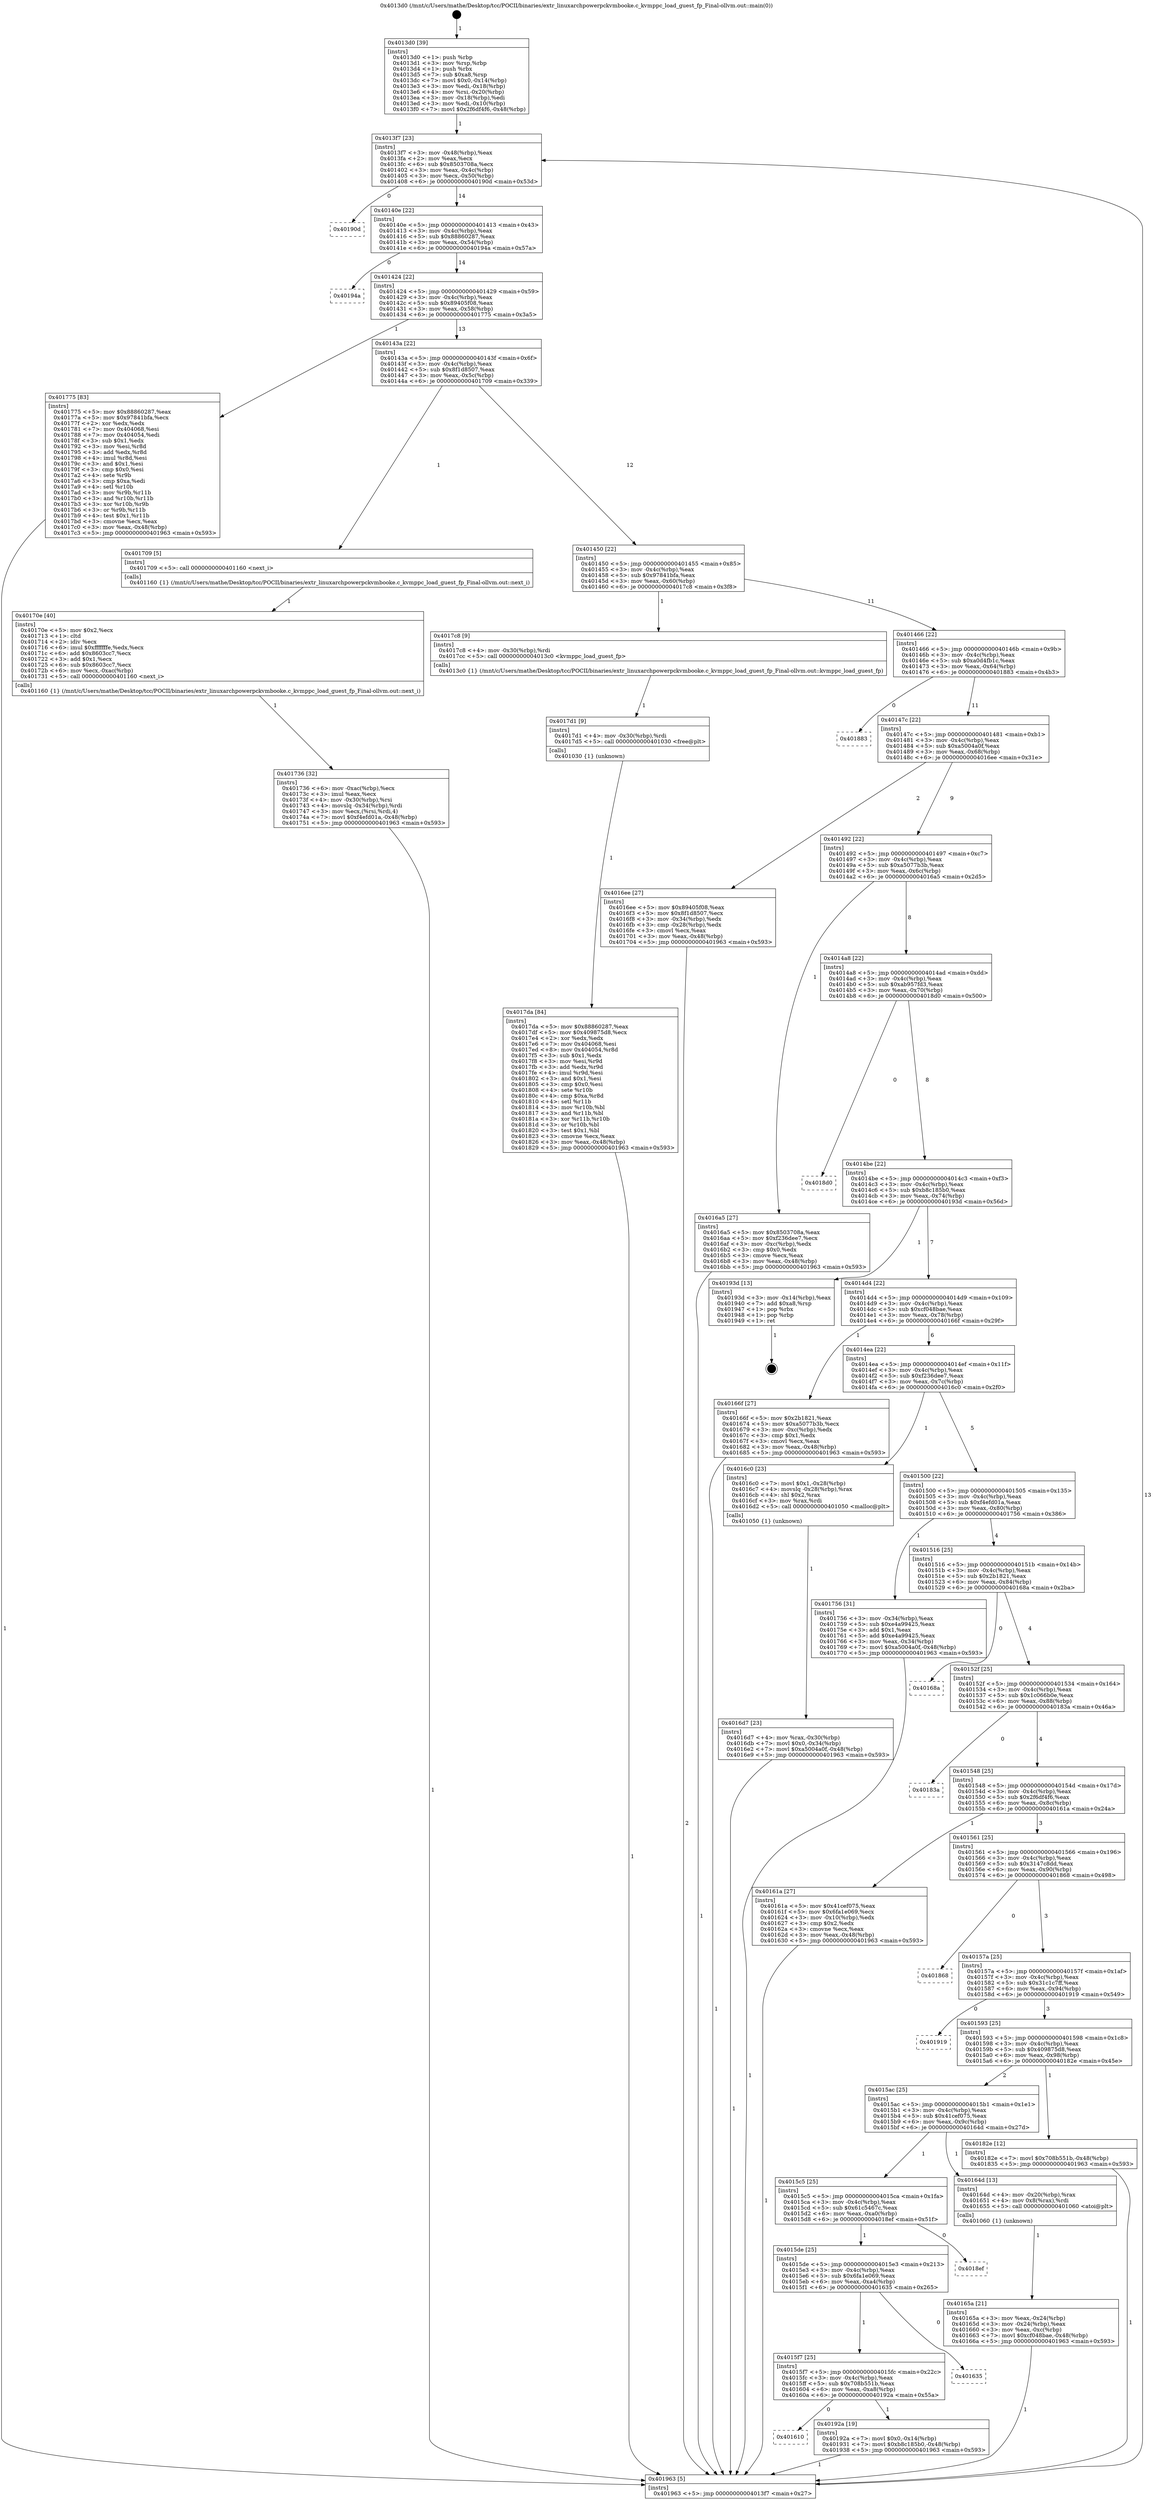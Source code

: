digraph "0x4013d0" {
  label = "0x4013d0 (/mnt/c/Users/mathe/Desktop/tcc/POCII/binaries/extr_linuxarchpowerpckvmbooke.c_kvmppc_load_guest_fp_Final-ollvm.out::main(0))"
  labelloc = "t"
  node[shape=record]

  Entry [label="",width=0.3,height=0.3,shape=circle,fillcolor=black,style=filled]
  "0x4013f7" [label="{
     0x4013f7 [23]\l
     | [instrs]\l
     &nbsp;&nbsp;0x4013f7 \<+3\>: mov -0x48(%rbp),%eax\l
     &nbsp;&nbsp;0x4013fa \<+2\>: mov %eax,%ecx\l
     &nbsp;&nbsp;0x4013fc \<+6\>: sub $0x8503708a,%ecx\l
     &nbsp;&nbsp;0x401402 \<+3\>: mov %eax,-0x4c(%rbp)\l
     &nbsp;&nbsp;0x401405 \<+3\>: mov %ecx,-0x50(%rbp)\l
     &nbsp;&nbsp;0x401408 \<+6\>: je 000000000040190d \<main+0x53d\>\l
  }"]
  "0x40190d" [label="{
     0x40190d\l
  }", style=dashed]
  "0x40140e" [label="{
     0x40140e [22]\l
     | [instrs]\l
     &nbsp;&nbsp;0x40140e \<+5\>: jmp 0000000000401413 \<main+0x43\>\l
     &nbsp;&nbsp;0x401413 \<+3\>: mov -0x4c(%rbp),%eax\l
     &nbsp;&nbsp;0x401416 \<+5\>: sub $0x88860287,%eax\l
     &nbsp;&nbsp;0x40141b \<+3\>: mov %eax,-0x54(%rbp)\l
     &nbsp;&nbsp;0x40141e \<+6\>: je 000000000040194a \<main+0x57a\>\l
  }"]
  Exit [label="",width=0.3,height=0.3,shape=circle,fillcolor=black,style=filled,peripheries=2]
  "0x40194a" [label="{
     0x40194a\l
  }", style=dashed]
  "0x401424" [label="{
     0x401424 [22]\l
     | [instrs]\l
     &nbsp;&nbsp;0x401424 \<+5\>: jmp 0000000000401429 \<main+0x59\>\l
     &nbsp;&nbsp;0x401429 \<+3\>: mov -0x4c(%rbp),%eax\l
     &nbsp;&nbsp;0x40142c \<+5\>: sub $0x89405f08,%eax\l
     &nbsp;&nbsp;0x401431 \<+3\>: mov %eax,-0x58(%rbp)\l
     &nbsp;&nbsp;0x401434 \<+6\>: je 0000000000401775 \<main+0x3a5\>\l
  }"]
  "0x401610" [label="{
     0x401610\l
  }", style=dashed]
  "0x401775" [label="{
     0x401775 [83]\l
     | [instrs]\l
     &nbsp;&nbsp;0x401775 \<+5\>: mov $0x88860287,%eax\l
     &nbsp;&nbsp;0x40177a \<+5\>: mov $0x97841bfa,%ecx\l
     &nbsp;&nbsp;0x40177f \<+2\>: xor %edx,%edx\l
     &nbsp;&nbsp;0x401781 \<+7\>: mov 0x404068,%esi\l
     &nbsp;&nbsp;0x401788 \<+7\>: mov 0x404054,%edi\l
     &nbsp;&nbsp;0x40178f \<+3\>: sub $0x1,%edx\l
     &nbsp;&nbsp;0x401792 \<+3\>: mov %esi,%r8d\l
     &nbsp;&nbsp;0x401795 \<+3\>: add %edx,%r8d\l
     &nbsp;&nbsp;0x401798 \<+4\>: imul %r8d,%esi\l
     &nbsp;&nbsp;0x40179c \<+3\>: and $0x1,%esi\l
     &nbsp;&nbsp;0x40179f \<+3\>: cmp $0x0,%esi\l
     &nbsp;&nbsp;0x4017a2 \<+4\>: sete %r9b\l
     &nbsp;&nbsp;0x4017a6 \<+3\>: cmp $0xa,%edi\l
     &nbsp;&nbsp;0x4017a9 \<+4\>: setl %r10b\l
     &nbsp;&nbsp;0x4017ad \<+3\>: mov %r9b,%r11b\l
     &nbsp;&nbsp;0x4017b0 \<+3\>: and %r10b,%r11b\l
     &nbsp;&nbsp;0x4017b3 \<+3\>: xor %r10b,%r9b\l
     &nbsp;&nbsp;0x4017b6 \<+3\>: or %r9b,%r11b\l
     &nbsp;&nbsp;0x4017b9 \<+4\>: test $0x1,%r11b\l
     &nbsp;&nbsp;0x4017bd \<+3\>: cmovne %ecx,%eax\l
     &nbsp;&nbsp;0x4017c0 \<+3\>: mov %eax,-0x48(%rbp)\l
     &nbsp;&nbsp;0x4017c3 \<+5\>: jmp 0000000000401963 \<main+0x593\>\l
  }"]
  "0x40143a" [label="{
     0x40143a [22]\l
     | [instrs]\l
     &nbsp;&nbsp;0x40143a \<+5\>: jmp 000000000040143f \<main+0x6f\>\l
     &nbsp;&nbsp;0x40143f \<+3\>: mov -0x4c(%rbp),%eax\l
     &nbsp;&nbsp;0x401442 \<+5\>: sub $0x8f1d8507,%eax\l
     &nbsp;&nbsp;0x401447 \<+3\>: mov %eax,-0x5c(%rbp)\l
     &nbsp;&nbsp;0x40144a \<+6\>: je 0000000000401709 \<main+0x339\>\l
  }"]
  "0x40192a" [label="{
     0x40192a [19]\l
     | [instrs]\l
     &nbsp;&nbsp;0x40192a \<+7\>: movl $0x0,-0x14(%rbp)\l
     &nbsp;&nbsp;0x401931 \<+7\>: movl $0xb8c185b0,-0x48(%rbp)\l
     &nbsp;&nbsp;0x401938 \<+5\>: jmp 0000000000401963 \<main+0x593\>\l
  }"]
  "0x401709" [label="{
     0x401709 [5]\l
     | [instrs]\l
     &nbsp;&nbsp;0x401709 \<+5\>: call 0000000000401160 \<next_i\>\l
     | [calls]\l
     &nbsp;&nbsp;0x401160 \{1\} (/mnt/c/Users/mathe/Desktop/tcc/POCII/binaries/extr_linuxarchpowerpckvmbooke.c_kvmppc_load_guest_fp_Final-ollvm.out::next_i)\l
  }"]
  "0x401450" [label="{
     0x401450 [22]\l
     | [instrs]\l
     &nbsp;&nbsp;0x401450 \<+5\>: jmp 0000000000401455 \<main+0x85\>\l
     &nbsp;&nbsp;0x401455 \<+3\>: mov -0x4c(%rbp),%eax\l
     &nbsp;&nbsp;0x401458 \<+5\>: sub $0x97841bfa,%eax\l
     &nbsp;&nbsp;0x40145d \<+3\>: mov %eax,-0x60(%rbp)\l
     &nbsp;&nbsp;0x401460 \<+6\>: je 00000000004017c8 \<main+0x3f8\>\l
  }"]
  "0x4015f7" [label="{
     0x4015f7 [25]\l
     | [instrs]\l
     &nbsp;&nbsp;0x4015f7 \<+5\>: jmp 00000000004015fc \<main+0x22c\>\l
     &nbsp;&nbsp;0x4015fc \<+3\>: mov -0x4c(%rbp),%eax\l
     &nbsp;&nbsp;0x4015ff \<+5\>: sub $0x708b551b,%eax\l
     &nbsp;&nbsp;0x401604 \<+6\>: mov %eax,-0xa8(%rbp)\l
     &nbsp;&nbsp;0x40160a \<+6\>: je 000000000040192a \<main+0x55a\>\l
  }"]
  "0x4017c8" [label="{
     0x4017c8 [9]\l
     | [instrs]\l
     &nbsp;&nbsp;0x4017c8 \<+4\>: mov -0x30(%rbp),%rdi\l
     &nbsp;&nbsp;0x4017cc \<+5\>: call 00000000004013c0 \<kvmppc_load_guest_fp\>\l
     | [calls]\l
     &nbsp;&nbsp;0x4013c0 \{1\} (/mnt/c/Users/mathe/Desktop/tcc/POCII/binaries/extr_linuxarchpowerpckvmbooke.c_kvmppc_load_guest_fp_Final-ollvm.out::kvmppc_load_guest_fp)\l
  }"]
  "0x401466" [label="{
     0x401466 [22]\l
     | [instrs]\l
     &nbsp;&nbsp;0x401466 \<+5\>: jmp 000000000040146b \<main+0x9b\>\l
     &nbsp;&nbsp;0x40146b \<+3\>: mov -0x4c(%rbp),%eax\l
     &nbsp;&nbsp;0x40146e \<+5\>: sub $0xa0d4fb1c,%eax\l
     &nbsp;&nbsp;0x401473 \<+3\>: mov %eax,-0x64(%rbp)\l
     &nbsp;&nbsp;0x401476 \<+6\>: je 0000000000401883 \<main+0x4b3\>\l
  }"]
  "0x401635" [label="{
     0x401635\l
  }", style=dashed]
  "0x401883" [label="{
     0x401883\l
  }", style=dashed]
  "0x40147c" [label="{
     0x40147c [22]\l
     | [instrs]\l
     &nbsp;&nbsp;0x40147c \<+5\>: jmp 0000000000401481 \<main+0xb1\>\l
     &nbsp;&nbsp;0x401481 \<+3\>: mov -0x4c(%rbp),%eax\l
     &nbsp;&nbsp;0x401484 \<+5\>: sub $0xa5004a0f,%eax\l
     &nbsp;&nbsp;0x401489 \<+3\>: mov %eax,-0x68(%rbp)\l
     &nbsp;&nbsp;0x40148c \<+6\>: je 00000000004016ee \<main+0x31e\>\l
  }"]
  "0x4015de" [label="{
     0x4015de [25]\l
     | [instrs]\l
     &nbsp;&nbsp;0x4015de \<+5\>: jmp 00000000004015e3 \<main+0x213\>\l
     &nbsp;&nbsp;0x4015e3 \<+3\>: mov -0x4c(%rbp),%eax\l
     &nbsp;&nbsp;0x4015e6 \<+5\>: sub $0x6fa1e069,%eax\l
     &nbsp;&nbsp;0x4015eb \<+6\>: mov %eax,-0xa4(%rbp)\l
     &nbsp;&nbsp;0x4015f1 \<+6\>: je 0000000000401635 \<main+0x265\>\l
  }"]
  "0x4016ee" [label="{
     0x4016ee [27]\l
     | [instrs]\l
     &nbsp;&nbsp;0x4016ee \<+5\>: mov $0x89405f08,%eax\l
     &nbsp;&nbsp;0x4016f3 \<+5\>: mov $0x8f1d8507,%ecx\l
     &nbsp;&nbsp;0x4016f8 \<+3\>: mov -0x34(%rbp),%edx\l
     &nbsp;&nbsp;0x4016fb \<+3\>: cmp -0x28(%rbp),%edx\l
     &nbsp;&nbsp;0x4016fe \<+3\>: cmovl %ecx,%eax\l
     &nbsp;&nbsp;0x401701 \<+3\>: mov %eax,-0x48(%rbp)\l
     &nbsp;&nbsp;0x401704 \<+5\>: jmp 0000000000401963 \<main+0x593\>\l
  }"]
  "0x401492" [label="{
     0x401492 [22]\l
     | [instrs]\l
     &nbsp;&nbsp;0x401492 \<+5\>: jmp 0000000000401497 \<main+0xc7\>\l
     &nbsp;&nbsp;0x401497 \<+3\>: mov -0x4c(%rbp),%eax\l
     &nbsp;&nbsp;0x40149a \<+5\>: sub $0xa5077b3b,%eax\l
     &nbsp;&nbsp;0x40149f \<+3\>: mov %eax,-0x6c(%rbp)\l
     &nbsp;&nbsp;0x4014a2 \<+6\>: je 00000000004016a5 \<main+0x2d5\>\l
  }"]
  "0x4018ef" [label="{
     0x4018ef\l
  }", style=dashed]
  "0x4016a5" [label="{
     0x4016a5 [27]\l
     | [instrs]\l
     &nbsp;&nbsp;0x4016a5 \<+5\>: mov $0x8503708a,%eax\l
     &nbsp;&nbsp;0x4016aa \<+5\>: mov $0xf236dee7,%ecx\l
     &nbsp;&nbsp;0x4016af \<+3\>: mov -0xc(%rbp),%edx\l
     &nbsp;&nbsp;0x4016b2 \<+3\>: cmp $0x0,%edx\l
     &nbsp;&nbsp;0x4016b5 \<+3\>: cmove %ecx,%eax\l
     &nbsp;&nbsp;0x4016b8 \<+3\>: mov %eax,-0x48(%rbp)\l
     &nbsp;&nbsp;0x4016bb \<+5\>: jmp 0000000000401963 \<main+0x593\>\l
  }"]
  "0x4014a8" [label="{
     0x4014a8 [22]\l
     | [instrs]\l
     &nbsp;&nbsp;0x4014a8 \<+5\>: jmp 00000000004014ad \<main+0xdd\>\l
     &nbsp;&nbsp;0x4014ad \<+3\>: mov -0x4c(%rbp),%eax\l
     &nbsp;&nbsp;0x4014b0 \<+5\>: sub $0xab957fd3,%eax\l
     &nbsp;&nbsp;0x4014b5 \<+3\>: mov %eax,-0x70(%rbp)\l
     &nbsp;&nbsp;0x4014b8 \<+6\>: je 00000000004018d0 \<main+0x500\>\l
  }"]
  "0x4017da" [label="{
     0x4017da [84]\l
     | [instrs]\l
     &nbsp;&nbsp;0x4017da \<+5\>: mov $0x88860287,%eax\l
     &nbsp;&nbsp;0x4017df \<+5\>: mov $0x409875d8,%ecx\l
     &nbsp;&nbsp;0x4017e4 \<+2\>: xor %edx,%edx\l
     &nbsp;&nbsp;0x4017e6 \<+7\>: mov 0x404068,%esi\l
     &nbsp;&nbsp;0x4017ed \<+8\>: mov 0x404054,%r8d\l
     &nbsp;&nbsp;0x4017f5 \<+3\>: sub $0x1,%edx\l
     &nbsp;&nbsp;0x4017f8 \<+3\>: mov %esi,%r9d\l
     &nbsp;&nbsp;0x4017fb \<+3\>: add %edx,%r9d\l
     &nbsp;&nbsp;0x4017fe \<+4\>: imul %r9d,%esi\l
     &nbsp;&nbsp;0x401802 \<+3\>: and $0x1,%esi\l
     &nbsp;&nbsp;0x401805 \<+3\>: cmp $0x0,%esi\l
     &nbsp;&nbsp;0x401808 \<+4\>: sete %r10b\l
     &nbsp;&nbsp;0x40180c \<+4\>: cmp $0xa,%r8d\l
     &nbsp;&nbsp;0x401810 \<+4\>: setl %r11b\l
     &nbsp;&nbsp;0x401814 \<+3\>: mov %r10b,%bl\l
     &nbsp;&nbsp;0x401817 \<+3\>: and %r11b,%bl\l
     &nbsp;&nbsp;0x40181a \<+3\>: xor %r11b,%r10b\l
     &nbsp;&nbsp;0x40181d \<+3\>: or %r10b,%bl\l
     &nbsp;&nbsp;0x401820 \<+3\>: test $0x1,%bl\l
     &nbsp;&nbsp;0x401823 \<+3\>: cmovne %ecx,%eax\l
     &nbsp;&nbsp;0x401826 \<+3\>: mov %eax,-0x48(%rbp)\l
     &nbsp;&nbsp;0x401829 \<+5\>: jmp 0000000000401963 \<main+0x593\>\l
  }"]
  "0x4018d0" [label="{
     0x4018d0\l
  }", style=dashed]
  "0x4014be" [label="{
     0x4014be [22]\l
     | [instrs]\l
     &nbsp;&nbsp;0x4014be \<+5\>: jmp 00000000004014c3 \<main+0xf3\>\l
     &nbsp;&nbsp;0x4014c3 \<+3\>: mov -0x4c(%rbp),%eax\l
     &nbsp;&nbsp;0x4014c6 \<+5\>: sub $0xb8c185b0,%eax\l
     &nbsp;&nbsp;0x4014cb \<+3\>: mov %eax,-0x74(%rbp)\l
     &nbsp;&nbsp;0x4014ce \<+6\>: je 000000000040193d \<main+0x56d\>\l
  }"]
  "0x4017d1" [label="{
     0x4017d1 [9]\l
     | [instrs]\l
     &nbsp;&nbsp;0x4017d1 \<+4\>: mov -0x30(%rbp),%rdi\l
     &nbsp;&nbsp;0x4017d5 \<+5\>: call 0000000000401030 \<free@plt\>\l
     | [calls]\l
     &nbsp;&nbsp;0x401030 \{1\} (unknown)\l
  }"]
  "0x40193d" [label="{
     0x40193d [13]\l
     | [instrs]\l
     &nbsp;&nbsp;0x40193d \<+3\>: mov -0x14(%rbp),%eax\l
     &nbsp;&nbsp;0x401940 \<+7\>: add $0xa8,%rsp\l
     &nbsp;&nbsp;0x401947 \<+1\>: pop %rbx\l
     &nbsp;&nbsp;0x401948 \<+1\>: pop %rbp\l
     &nbsp;&nbsp;0x401949 \<+1\>: ret\l
  }"]
  "0x4014d4" [label="{
     0x4014d4 [22]\l
     | [instrs]\l
     &nbsp;&nbsp;0x4014d4 \<+5\>: jmp 00000000004014d9 \<main+0x109\>\l
     &nbsp;&nbsp;0x4014d9 \<+3\>: mov -0x4c(%rbp),%eax\l
     &nbsp;&nbsp;0x4014dc \<+5\>: sub $0xcf048bae,%eax\l
     &nbsp;&nbsp;0x4014e1 \<+3\>: mov %eax,-0x78(%rbp)\l
     &nbsp;&nbsp;0x4014e4 \<+6\>: je 000000000040166f \<main+0x29f\>\l
  }"]
  "0x401736" [label="{
     0x401736 [32]\l
     | [instrs]\l
     &nbsp;&nbsp;0x401736 \<+6\>: mov -0xac(%rbp),%ecx\l
     &nbsp;&nbsp;0x40173c \<+3\>: imul %eax,%ecx\l
     &nbsp;&nbsp;0x40173f \<+4\>: mov -0x30(%rbp),%rsi\l
     &nbsp;&nbsp;0x401743 \<+4\>: movslq -0x34(%rbp),%rdi\l
     &nbsp;&nbsp;0x401747 \<+3\>: mov %ecx,(%rsi,%rdi,4)\l
     &nbsp;&nbsp;0x40174a \<+7\>: movl $0xf4efd01a,-0x48(%rbp)\l
     &nbsp;&nbsp;0x401751 \<+5\>: jmp 0000000000401963 \<main+0x593\>\l
  }"]
  "0x40166f" [label="{
     0x40166f [27]\l
     | [instrs]\l
     &nbsp;&nbsp;0x40166f \<+5\>: mov $0x2b1821,%eax\l
     &nbsp;&nbsp;0x401674 \<+5\>: mov $0xa5077b3b,%ecx\l
     &nbsp;&nbsp;0x401679 \<+3\>: mov -0xc(%rbp),%edx\l
     &nbsp;&nbsp;0x40167c \<+3\>: cmp $0x1,%edx\l
     &nbsp;&nbsp;0x40167f \<+3\>: cmovl %ecx,%eax\l
     &nbsp;&nbsp;0x401682 \<+3\>: mov %eax,-0x48(%rbp)\l
     &nbsp;&nbsp;0x401685 \<+5\>: jmp 0000000000401963 \<main+0x593\>\l
  }"]
  "0x4014ea" [label="{
     0x4014ea [22]\l
     | [instrs]\l
     &nbsp;&nbsp;0x4014ea \<+5\>: jmp 00000000004014ef \<main+0x11f\>\l
     &nbsp;&nbsp;0x4014ef \<+3\>: mov -0x4c(%rbp),%eax\l
     &nbsp;&nbsp;0x4014f2 \<+5\>: sub $0xf236dee7,%eax\l
     &nbsp;&nbsp;0x4014f7 \<+3\>: mov %eax,-0x7c(%rbp)\l
     &nbsp;&nbsp;0x4014fa \<+6\>: je 00000000004016c0 \<main+0x2f0\>\l
  }"]
  "0x40170e" [label="{
     0x40170e [40]\l
     | [instrs]\l
     &nbsp;&nbsp;0x40170e \<+5\>: mov $0x2,%ecx\l
     &nbsp;&nbsp;0x401713 \<+1\>: cltd\l
     &nbsp;&nbsp;0x401714 \<+2\>: idiv %ecx\l
     &nbsp;&nbsp;0x401716 \<+6\>: imul $0xfffffffe,%edx,%ecx\l
     &nbsp;&nbsp;0x40171c \<+6\>: add $0x8603cc7,%ecx\l
     &nbsp;&nbsp;0x401722 \<+3\>: add $0x1,%ecx\l
     &nbsp;&nbsp;0x401725 \<+6\>: sub $0x8603cc7,%ecx\l
     &nbsp;&nbsp;0x40172b \<+6\>: mov %ecx,-0xac(%rbp)\l
     &nbsp;&nbsp;0x401731 \<+5\>: call 0000000000401160 \<next_i\>\l
     | [calls]\l
     &nbsp;&nbsp;0x401160 \{1\} (/mnt/c/Users/mathe/Desktop/tcc/POCII/binaries/extr_linuxarchpowerpckvmbooke.c_kvmppc_load_guest_fp_Final-ollvm.out::next_i)\l
  }"]
  "0x4016c0" [label="{
     0x4016c0 [23]\l
     | [instrs]\l
     &nbsp;&nbsp;0x4016c0 \<+7\>: movl $0x1,-0x28(%rbp)\l
     &nbsp;&nbsp;0x4016c7 \<+4\>: movslq -0x28(%rbp),%rax\l
     &nbsp;&nbsp;0x4016cb \<+4\>: shl $0x2,%rax\l
     &nbsp;&nbsp;0x4016cf \<+3\>: mov %rax,%rdi\l
     &nbsp;&nbsp;0x4016d2 \<+5\>: call 0000000000401050 \<malloc@plt\>\l
     | [calls]\l
     &nbsp;&nbsp;0x401050 \{1\} (unknown)\l
  }"]
  "0x401500" [label="{
     0x401500 [22]\l
     | [instrs]\l
     &nbsp;&nbsp;0x401500 \<+5\>: jmp 0000000000401505 \<main+0x135\>\l
     &nbsp;&nbsp;0x401505 \<+3\>: mov -0x4c(%rbp),%eax\l
     &nbsp;&nbsp;0x401508 \<+5\>: sub $0xf4efd01a,%eax\l
     &nbsp;&nbsp;0x40150d \<+3\>: mov %eax,-0x80(%rbp)\l
     &nbsp;&nbsp;0x401510 \<+6\>: je 0000000000401756 \<main+0x386\>\l
  }"]
  "0x4016d7" [label="{
     0x4016d7 [23]\l
     | [instrs]\l
     &nbsp;&nbsp;0x4016d7 \<+4\>: mov %rax,-0x30(%rbp)\l
     &nbsp;&nbsp;0x4016db \<+7\>: movl $0x0,-0x34(%rbp)\l
     &nbsp;&nbsp;0x4016e2 \<+7\>: movl $0xa5004a0f,-0x48(%rbp)\l
     &nbsp;&nbsp;0x4016e9 \<+5\>: jmp 0000000000401963 \<main+0x593\>\l
  }"]
  "0x401756" [label="{
     0x401756 [31]\l
     | [instrs]\l
     &nbsp;&nbsp;0x401756 \<+3\>: mov -0x34(%rbp),%eax\l
     &nbsp;&nbsp;0x401759 \<+5\>: sub $0xe4a99425,%eax\l
     &nbsp;&nbsp;0x40175e \<+3\>: add $0x1,%eax\l
     &nbsp;&nbsp;0x401761 \<+5\>: add $0xe4a99425,%eax\l
     &nbsp;&nbsp;0x401766 \<+3\>: mov %eax,-0x34(%rbp)\l
     &nbsp;&nbsp;0x401769 \<+7\>: movl $0xa5004a0f,-0x48(%rbp)\l
     &nbsp;&nbsp;0x401770 \<+5\>: jmp 0000000000401963 \<main+0x593\>\l
  }"]
  "0x401516" [label="{
     0x401516 [25]\l
     | [instrs]\l
     &nbsp;&nbsp;0x401516 \<+5\>: jmp 000000000040151b \<main+0x14b\>\l
     &nbsp;&nbsp;0x40151b \<+3\>: mov -0x4c(%rbp),%eax\l
     &nbsp;&nbsp;0x40151e \<+5\>: sub $0x2b1821,%eax\l
     &nbsp;&nbsp;0x401523 \<+6\>: mov %eax,-0x84(%rbp)\l
     &nbsp;&nbsp;0x401529 \<+6\>: je 000000000040168a \<main+0x2ba\>\l
  }"]
  "0x40165a" [label="{
     0x40165a [21]\l
     | [instrs]\l
     &nbsp;&nbsp;0x40165a \<+3\>: mov %eax,-0x24(%rbp)\l
     &nbsp;&nbsp;0x40165d \<+3\>: mov -0x24(%rbp),%eax\l
     &nbsp;&nbsp;0x401660 \<+3\>: mov %eax,-0xc(%rbp)\l
     &nbsp;&nbsp;0x401663 \<+7\>: movl $0xcf048bae,-0x48(%rbp)\l
     &nbsp;&nbsp;0x40166a \<+5\>: jmp 0000000000401963 \<main+0x593\>\l
  }"]
  "0x40168a" [label="{
     0x40168a\l
  }", style=dashed]
  "0x40152f" [label="{
     0x40152f [25]\l
     | [instrs]\l
     &nbsp;&nbsp;0x40152f \<+5\>: jmp 0000000000401534 \<main+0x164\>\l
     &nbsp;&nbsp;0x401534 \<+3\>: mov -0x4c(%rbp),%eax\l
     &nbsp;&nbsp;0x401537 \<+5\>: sub $0x1c066b0e,%eax\l
     &nbsp;&nbsp;0x40153c \<+6\>: mov %eax,-0x88(%rbp)\l
     &nbsp;&nbsp;0x401542 \<+6\>: je 000000000040183a \<main+0x46a\>\l
  }"]
  "0x4015c5" [label="{
     0x4015c5 [25]\l
     | [instrs]\l
     &nbsp;&nbsp;0x4015c5 \<+5\>: jmp 00000000004015ca \<main+0x1fa\>\l
     &nbsp;&nbsp;0x4015ca \<+3\>: mov -0x4c(%rbp),%eax\l
     &nbsp;&nbsp;0x4015cd \<+5\>: sub $0x61c5467c,%eax\l
     &nbsp;&nbsp;0x4015d2 \<+6\>: mov %eax,-0xa0(%rbp)\l
     &nbsp;&nbsp;0x4015d8 \<+6\>: je 00000000004018ef \<main+0x51f\>\l
  }"]
  "0x40183a" [label="{
     0x40183a\l
  }", style=dashed]
  "0x401548" [label="{
     0x401548 [25]\l
     | [instrs]\l
     &nbsp;&nbsp;0x401548 \<+5\>: jmp 000000000040154d \<main+0x17d\>\l
     &nbsp;&nbsp;0x40154d \<+3\>: mov -0x4c(%rbp),%eax\l
     &nbsp;&nbsp;0x401550 \<+5\>: sub $0x2f6df4f6,%eax\l
     &nbsp;&nbsp;0x401555 \<+6\>: mov %eax,-0x8c(%rbp)\l
     &nbsp;&nbsp;0x40155b \<+6\>: je 000000000040161a \<main+0x24a\>\l
  }"]
  "0x40164d" [label="{
     0x40164d [13]\l
     | [instrs]\l
     &nbsp;&nbsp;0x40164d \<+4\>: mov -0x20(%rbp),%rax\l
     &nbsp;&nbsp;0x401651 \<+4\>: mov 0x8(%rax),%rdi\l
     &nbsp;&nbsp;0x401655 \<+5\>: call 0000000000401060 \<atoi@plt\>\l
     | [calls]\l
     &nbsp;&nbsp;0x401060 \{1\} (unknown)\l
  }"]
  "0x40161a" [label="{
     0x40161a [27]\l
     | [instrs]\l
     &nbsp;&nbsp;0x40161a \<+5\>: mov $0x41cef075,%eax\l
     &nbsp;&nbsp;0x40161f \<+5\>: mov $0x6fa1e069,%ecx\l
     &nbsp;&nbsp;0x401624 \<+3\>: mov -0x10(%rbp),%edx\l
     &nbsp;&nbsp;0x401627 \<+3\>: cmp $0x2,%edx\l
     &nbsp;&nbsp;0x40162a \<+3\>: cmovne %ecx,%eax\l
     &nbsp;&nbsp;0x40162d \<+3\>: mov %eax,-0x48(%rbp)\l
     &nbsp;&nbsp;0x401630 \<+5\>: jmp 0000000000401963 \<main+0x593\>\l
  }"]
  "0x401561" [label="{
     0x401561 [25]\l
     | [instrs]\l
     &nbsp;&nbsp;0x401561 \<+5\>: jmp 0000000000401566 \<main+0x196\>\l
     &nbsp;&nbsp;0x401566 \<+3\>: mov -0x4c(%rbp),%eax\l
     &nbsp;&nbsp;0x401569 \<+5\>: sub $0x3147c8dd,%eax\l
     &nbsp;&nbsp;0x40156e \<+6\>: mov %eax,-0x90(%rbp)\l
     &nbsp;&nbsp;0x401574 \<+6\>: je 0000000000401868 \<main+0x498\>\l
  }"]
  "0x401963" [label="{
     0x401963 [5]\l
     | [instrs]\l
     &nbsp;&nbsp;0x401963 \<+5\>: jmp 00000000004013f7 \<main+0x27\>\l
  }"]
  "0x4013d0" [label="{
     0x4013d0 [39]\l
     | [instrs]\l
     &nbsp;&nbsp;0x4013d0 \<+1\>: push %rbp\l
     &nbsp;&nbsp;0x4013d1 \<+3\>: mov %rsp,%rbp\l
     &nbsp;&nbsp;0x4013d4 \<+1\>: push %rbx\l
     &nbsp;&nbsp;0x4013d5 \<+7\>: sub $0xa8,%rsp\l
     &nbsp;&nbsp;0x4013dc \<+7\>: movl $0x0,-0x14(%rbp)\l
     &nbsp;&nbsp;0x4013e3 \<+3\>: mov %edi,-0x18(%rbp)\l
     &nbsp;&nbsp;0x4013e6 \<+4\>: mov %rsi,-0x20(%rbp)\l
     &nbsp;&nbsp;0x4013ea \<+3\>: mov -0x18(%rbp),%edi\l
     &nbsp;&nbsp;0x4013ed \<+3\>: mov %edi,-0x10(%rbp)\l
     &nbsp;&nbsp;0x4013f0 \<+7\>: movl $0x2f6df4f6,-0x48(%rbp)\l
  }"]
  "0x4015ac" [label="{
     0x4015ac [25]\l
     | [instrs]\l
     &nbsp;&nbsp;0x4015ac \<+5\>: jmp 00000000004015b1 \<main+0x1e1\>\l
     &nbsp;&nbsp;0x4015b1 \<+3\>: mov -0x4c(%rbp),%eax\l
     &nbsp;&nbsp;0x4015b4 \<+5\>: sub $0x41cef075,%eax\l
     &nbsp;&nbsp;0x4015b9 \<+6\>: mov %eax,-0x9c(%rbp)\l
     &nbsp;&nbsp;0x4015bf \<+6\>: je 000000000040164d \<main+0x27d\>\l
  }"]
  "0x401868" [label="{
     0x401868\l
  }", style=dashed]
  "0x40157a" [label="{
     0x40157a [25]\l
     | [instrs]\l
     &nbsp;&nbsp;0x40157a \<+5\>: jmp 000000000040157f \<main+0x1af\>\l
     &nbsp;&nbsp;0x40157f \<+3\>: mov -0x4c(%rbp),%eax\l
     &nbsp;&nbsp;0x401582 \<+5\>: sub $0x31c1c7ff,%eax\l
     &nbsp;&nbsp;0x401587 \<+6\>: mov %eax,-0x94(%rbp)\l
     &nbsp;&nbsp;0x40158d \<+6\>: je 0000000000401919 \<main+0x549\>\l
  }"]
  "0x40182e" [label="{
     0x40182e [12]\l
     | [instrs]\l
     &nbsp;&nbsp;0x40182e \<+7\>: movl $0x708b551b,-0x48(%rbp)\l
     &nbsp;&nbsp;0x401835 \<+5\>: jmp 0000000000401963 \<main+0x593\>\l
  }"]
  "0x401919" [label="{
     0x401919\l
  }", style=dashed]
  "0x401593" [label="{
     0x401593 [25]\l
     | [instrs]\l
     &nbsp;&nbsp;0x401593 \<+5\>: jmp 0000000000401598 \<main+0x1c8\>\l
     &nbsp;&nbsp;0x401598 \<+3\>: mov -0x4c(%rbp),%eax\l
     &nbsp;&nbsp;0x40159b \<+5\>: sub $0x409875d8,%eax\l
     &nbsp;&nbsp;0x4015a0 \<+6\>: mov %eax,-0x98(%rbp)\l
     &nbsp;&nbsp;0x4015a6 \<+6\>: je 000000000040182e \<main+0x45e\>\l
  }"]
  Entry -> "0x4013d0" [label=" 1"]
  "0x4013f7" -> "0x40190d" [label=" 0"]
  "0x4013f7" -> "0x40140e" [label=" 14"]
  "0x40193d" -> Exit [label=" 1"]
  "0x40140e" -> "0x40194a" [label=" 0"]
  "0x40140e" -> "0x401424" [label=" 14"]
  "0x40192a" -> "0x401963" [label=" 1"]
  "0x401424" -> "0x401775" [label=" 1"]
  "0x401424" -> "0x40143a" [label=" 13"]
  "0x4015f7" -> "0x401610" [label=" 0"]
  "0x40143a" -> "0x401709" [label=" 1"]
  "0x40143a" -> "0x401450" [label=" 12"]
  "0x4015f7" -> "0x40192a" [label=" 1"]
  "0x401450" -> "0x4017c8" [label=" 1"]
  "0x401450" -> "0x401466" [label=" 11"]
  "0x4015de" -> "0x4015f7" [label=" 1"]
  "0x401466" -> "0x401883" [label=" 0"]
  "0x401466" -> "0x40147c" [label=" 11"]
  "0x4015de" -> "0x401635" [label=" 0"]
  "0x40147c" -> "0x4016ee" [label=" 2"]
  "0x40147c" -> "0x401492" [label=" 9"]
  "0x4015c5" -> "0x4015de" [label=" 1"]
  "0x401492" -> "0x4016a5" [label=" 1"]
  "0x401492" -> "0x4014a8" [label=" 8"]
  "0x4015c5" -> "0x4018ef" [label=" 0"]
  "0x4014a8" -> "0x4018d0" [label=" 0"]
  "0x4014a8" -> "0x4014be" [label=" 8"]
  "0x40182e" -> "0x401963" [label=" 1"]
  "0x4014be" -> "0x40193d" [label=" 1"]
  "0x4014be" -> "0x4014d4" [label=" 7"]
  "0x4017da" -> "0x401963" [label=" 1"]
  "0x4014d4" -> "0x40166f" [label=" 1"]
  "0x4014d4" -> "0x4014ea" [label=" 6"]
  "0x4017d1" -> "0x4017da" [label=" 1"]
  "0x4014ea" -> "0x4016c0" [label=" 1"]
  "0x4014ea" -> "0x401500" [label=" 5"]
  "0x4017c8" -> "0x4017d1" [label=" 1"]
  "0x401500" -> "0x401756" [label=" 1"]
  "0x401500" -> "0x401516" [label=" 4"]
  "0x401775" -> "0x401963" [label=" 1"]
  "0x401516" -> "0x40168a" [label=" 0"]
  "0x401516" -> "0x40152f" [label=" 4"]
  "0x401756" -> "0x401963" [label=" 1"]
  "0x40152f" -> "0x40183a" [label=" 0"]
  "0x40152f" -> "0x401548" [label=" 4"]
  "0x401736" -> "0x401963" [label=" 1"]
  "0x401548" -> "0x40161a" [label=" 1"]
  "0x401548" -> "0x401561" [label=" 3"]
  "0x40161a" -> "0x401963" [label=" 1"]
  "0x4013d0" -> "0x4013f7" [label=" 1"]
  "0x401963" -> "0x4013f7" [label=" 13"]
  "0x40170e" -> "0x401736" [label=" 1"]
  "0x401561" -> "0x401868" [label=" 0"]
  "0x401561" -> "0x40157a" [label=" 3"]
  "0x4016ee" -> "0x401963" [label=" 2"]
  "0x40157a" -> "0x401919" [label=" 0"]
  "0x40157a" -> "0x401593" [label=" 3"]
  "0x4016d7" -> "0x401963" [label=" 1"]
  "0x401593" -> "0x40182e" [label=" 1"]
  "0x401593" -> "0x4015ac" [label=" 2"]
  "0x401709" -> "0x40170e" [label=" 1"]
  "0x4015ac" -> "0x40164d" [label=" 1"]
  "0x4015ac" -> "0x4015c5" [label=" 1"]
  "0x40164d" -> "0x40165a" [label=" 1"]
  "0x40165a" -> "0x401963" [label=" 1"]
  "0x40166f" -> "0x401963" [label=" 1"]
  "0x4016a5" -> "0x401963" [label=" 1"]
  "0x4016c0" -> "0x4016d7" [label=" 1"]
}
